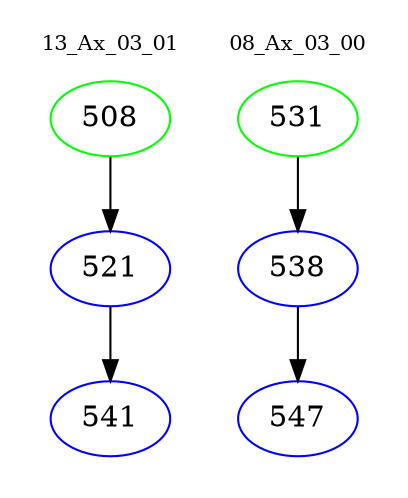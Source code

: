 digraph{
subgraph cluster_0 {
color = white
label = "13_Ax_03_01";
fontsize=10;
T0_508 [label="508", color="green"]
T0_508 -> T0_521 [color="black"]
T0_521 [label="521", color="blue"]
T0_521 -> T0_541 [color="black"]
T0_541 [label="541", color="blue"]
}
subgraph cluster_1 {
color = white
label = "08_Ax_03_00";
fontsize=10;
T1_531 [label="531", color="green"]
T1_531 -> T1_538 [color="black"]
T1_538 [label="538", color="blue"]
T1_538 -> T1_547 [color="black"]
T1_547 [label="547", color="blue"]
}
}
